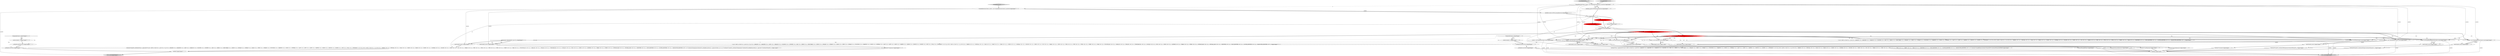 digraph {
24 [style = filled, label = "{setState(582)match(T__0)setState(583)query()setState(584)match(T__1)}@@@57@@@['1', '1', '0']", fillcolor = white, shape = ellipse image = "AAA0AAABBB1BBB"];
38 [style = filled, label = "setState(591)@@@7@@@['0', '1', '0']", fillcolor = red, shape = ellipse image = "AAA1AAABBB2BBB"];
51 [style = filled, label = "setState(328)@@@7@@@['0', '0', '1']", fillcolor = white, shape = ellipse image = "AAA0AAABBB3BBB"];
6 [style = filled, label = "enterOuterAlt(_localctx,7)@@@67@@@['1', '1', '0']", fillcolor = white, shape = ellipse image = "AAA0AAABBB1BBB"];
19 [style = filled, label = "{exitRule()}@@@91@@@['1', '1', '0']", fillcolor = white, shape = ellipse image = "AAA0AAABBB1BBB"];
27 [style = filled, label = "{setState(581)functionExpression()}@@@50@@@['1', '1', '0']", fillcolor = white, shape = ellipse image = "AAA0AAABBB1BBB"];
41 [style = filled, label = "(((_la) & ~0x3f) == 0 && ((1L << _la) & ((1L << T__0) | (1L << ANALYZE) | (1L << ANALYZED) | (1L << CAST) | (1L << CATALOGS) | (1L << COLUMNS) | (1L << CONVERT) | (1L << DAY) | (1L << DEBUG) | (1L << EXECUTABLE) | (1L << EXISTS) | (1L << EXPLAIN) | (1L << EXTRACT) | (1L << FALSE) | (1L << FIRST) | (1L << FORMAT) | (1L << FUNCTIONS) | (1L << GRAPHVIZ) | (1L << HOUR) | (1L << INTERVAL) | (1L << LAST) | (1L << LEFT) | (1L << LIMIT) | (1L << MAPPED) | (1L << MATCH) | (1L << MINUTE) | (1L << MONTH) | (1L << NOT) | (1L << NULL) | (1L << OPTIMIZED))) != 0) || ((((_la - 65)) & ~0x3f) == 0 && ((1L << (_la - 65)) & ((1L << (PARSED - 65)) | (1L << (PHYSICAL - 65)) | (1L << (PLAN - 65)) | (1L << (RIGHT - 65)) | (1L << (RLIKE - 65)) | (1L << (QUERY - 65)) | (1L << (SCHEMAS - 65)) | (1L << (SECOND - 65)) | (1L << (SHOW - 65)) | (1L << (SYS - 65)) | (1L << (TABLES - 65)) | (1L << (TEXT - 65)) | (1L << (TRUE - 65)) | (1L << (TYPE - 65)) | (1L << (TYPES - 65)) | (1L << (VERIFY - 65)) | (1L << (YEAR - 65)) | (1L << (FUNCTION_ESC - 65)) | (1L << (DATE_ESC - 65)) | (1L << (TIME_ESC - 65)) | (1L << (TIMESTAMP_ESC - 65)) | (1L << (GUID_ESC - 65)) | (1L << (PLUS - 65)) | (1L << (MINUS - 65)) | (1L << (ASTERISK - 65)) | (1L << (PARAM - 65)) | (1L << (STRING - 65)) | (1L << (INTEGER_VALUE - 65)) | (1L << (DECIMAL_VALUE - 65)) | (1L << (IDENTIFIER - 65)) | (1L << (DIGIT_IDENTIFIER - 65)) | (1L << (QUOTED_IDENTIFIER - 65)) | (1L << (BACKQUOTED_IDENTIFIER - 65)))) != 0)@@@16@@@['0', '0', '1']", fillcolor = white, shape = diamond image = "AAA0AAABBB3BBB"];
53 [style = filled, label = "GroupingExpressionsContext _localctx = new GroupingExpressionsContext(_ctx,getState())@@@3@@@['0', '0', '1']", fillcolor = white, shape = ellipse image = "AAA0AAABBB3BBB"];
46 [style = filled, label = "enterOuterAlt(_localctx,1)@@@10@@@['0', '0', '1']", fillcolor = white, shape = ellipse image = "AAA0AAABBB3BBB"];
1 [style = filled, label = "PrimaryExpressionContext _localctx = new PrimaryExpressionContext(_ctx,getState())@@@3@@@['1', '1', '0']", fillcolor = white, shape = ellipse image = "AAA0AAABBB1BBB"];
11 [style = filled, label = "enterOuterAlt(_localctx,5)@@@49@@@['1', '1', '0']", fillcolor = white, shape = ellipse image = "AAA0AAABBB1BBB"];
45 [style = filled, label = "getInterpreter().adaptivePredict(_input,38,_ctx)@@@9@@@['0', '0', '1']", fillcolor = white, shape = diamond image = "AAA0AAABBB3BBB"];
13 [style = filled, label = "enterRule(_localctx,60,RULE_primaryExpression)@@@4@@@['1', '1', '0']", fillcolor = white, shape = ellipse image = "AAA0AAABBB1BBB"];
49 [style = filled, label = "_errHandler.recover(this,re)@@@53@@@['0', '0', '1']", fillcolor = white, shape = ellipse image = "AAA0AAABBB3BBB"];
0 [style = filled, label = "_localctx = new ExtractContext(_localctx)@@@17@@@['1', '1', '0']", fillcolor = white, shape = ellipse image = "AAA0AAABBB1BBB"];
5 [style = filled, label = "enterOuterAlt(_localctx,6)@@@56@@@['1', '1', '0']", fillcolor = white, shape = ellipse image = "AAA0AAABBB1BBB"];
26 [style = filled, label = "_localctx = new ParenthesizedExpressionContext(_localctx)@@@73@@@['1', '1', '0']", fillcolor = white, shape = ellipse image = "AAA0AAABBB1BBB"];
15 [style = filled, label = "{setState(587)match(T__0)setState(588)expression()setState(589)match(T__1)}@@@75@@@['1', '1', '0']", fillcolor = white, shape = ellipse image = "AAA0AAABBB1BBB"];
28 [style = filled, label = "RecognitionException re@@@86@@@['1', '1', '0']", fillcolor = white, shape = diamond image = "AAA0AAABBB1BBB"];
4 [style = filled, label = "_localctx = new DereferenceContext(_localctx)@@@66@@@['1', '1', '0']", fillcolor = white, shape = ellipse image = "AAA0AAABBB1BBB"];
31 [style = filled, label = "getInterpreter().adaptivePredict(_input,77,_ctx)@@@9@@@['1', '0', '0']", fillcolor = red, shape = diamond image = "AAA1AAABBB1BBB"];
42 [style = filled, label = "{setState(327)expression()}@@@43@@@['0', '0', '1']", fillcolor = white, shape = ellipse image = "AAA0AAABBB3BBB"];
12 [style = filled, label = "enterOuterAlt(_localctx,8)@@@74@@@['1', '1', '0']", fillcolor = white, shape = ellipse image = "AAA0AAABBB1BBB"];
9 [style = filled, label = "_localctx = new SubqueryExpressionContext(_localctx)@@@55@@@['1', '1', '0']", fillcolor = white, shape = ellipse image = "AAA0AAABBB1BBB"];
56 [style = filled, label = "{exitRule()}@@@55@@@['0', '0', '1']", fillcolor = white, shape = ellipse image = "AAA0AAABBB3BBB"];
34 [style = filled, label = "{setState(573)extractExpression()}@@@19@@@['1', '1', '0']", fillcolor = white, shape = ellipse image = "AAA0AAABBB1BBB"];
17 [style = filled, label = "return _localctx@@@94@@@['1', '1', '0']", fillcolor = lightgray, shape = ellipse image = "AAA0AAABBB1BBB"];
44 [style = filled, label = "enterRule(_localctx,24,RULE_groupingExpressions)@@@4@@@['0', '0', '1']", fillcolor = white, shape = ellipse image = "AAA0AAABBB3BBB"];
21 [style = filled, label = "enterOuterAlt(_localctx,1)@@@11@@@['1', '1', '0']", fillcolor = white, shape = ellipse image = "AAA0AAABBB1BBB"];
47 [style = filled, label = "RecognitionException re@@@50@@@['0', '0', '1']", fillcolor = white, shape = diamond image = "AAA0AAABBB3BBB"];
7 [style = filled, label = "_localctx = new CastContext(_localctx)@@@10@@@['1', '1', '0']", fillcolor = white, shape = ellipse image = "AAA0AAABBB1BBB"];
37 [style = filled, label = "enterOuterAlt(_localctx,2)@@@18@@@['1', '1', '0']", fillcolor = white, shape = ellipse image = "AAA0AAABBB1BBB"];
2 [style = filled, label = "_localctx = new ConstantDefaultContext(_localctx)@@@24@@@['1', '1', '0']", fillcolor = white, shape = ellipse image = "AAA0AAABBB1BBB"];
3 [style = filled, label = "_errHandler.recover(this,re)@@@89@@@['1', '1', '0']", fillcolor = white, shape = ellipse image = "AAA0AAABBB1BBB"];
29 [style = filled, label = "setState(585)@@@7@@@['1', '0', '0']", fillcolor = red, shape = ellipse image = "AAA1AAABBB1BBB"];
55 [style = filled, label = "enterOuterAlt(_localctx,2)@@@42@@@['0', '0', '1']", fillcolor = white, shape = ellipse image = "AAA0AAABBB3BBB"];
35 [style = filled, label = "_localctx = new StarContext(_localctx)@@@31@@@['1', '1', '0']", fillcolor = white, shape = ellipse image = "AAA0AAABBB1BBB"];
18 [style = filled, label = "_errHandler.sync(this)@@@8@@@['1', '1', '1']", fillcolor = white, shape = ellipse image = "AAA0AAABBB1BBB"];
39 [style = filled, label = "primaryExpression['0', '1', '0']", fillcolor = lightgray, shape = diamond image = "AAA0AAABBB2BBB"];
50 [style = filled, label = "return _localctx@@@58@@@['0', '0', '1']", fillcolor = lightgray, shape = ellipse image = "AAA0AAABBB3BBB"];
23 [style = filled, label = "_localctx = new FunctionContext(_localctx)@@@48@@@['1', '1', '0']", fillcolor = white, shape = ellipse image = "AAA0AAABBB1BBB"];
8 [style = filled, label = "enterOuterAlt(_localctx,3)@@@25@@@['1', '1', '0']", fillcolor = white, shape = ellipse image = "AAA0AAABBB1BBB"];
43 [style = filled, label = "groupingExpressions['0', '0', '1']", fillcolor = lightgray, shape = diamond image = "AAA0AAABBB3BBB"];
54 [style = filled, label = "_errHandler.reportError(this,re)@@@52@@@['0', '0', '1']", fillcolor = white, shape = ellipse image = "AAA0AAABBB3BBB"];
16 [style = filled, label = "primaryExpression['1', '0', '0']", fillcolor = lightgray, shape = diamond image = "AAA0AAABBB1BBB"];
25 [style = filled, label = "_localctx.exception = re@@@87@@@['1', '1', '0']", fillcolor = white, shape = ellipse image = "AAA0AAABBB1BBB"];
22 [style = filled, label = "{setState(578)_la = _input.LA(1)if ((((_la) & ~0x3f) == 0 && ((1L << _la) & ((1L << ANALYZE) | (1L << ANALYZED) | (1L << CATALOGS) | (1L << COLUMNS) | (1L << DAY) | (1L << DEBUG) | (1L << EXECUTABLE) | (1L << EXPLAIN) | (1L << FIRST) | (1L << FORMAT) | (1L << FUNCTIONS) | (1L << GRAPHVIZ) | (1L << HOUR) | (1L << INTERVAL) | (1L << LAST) | (1L << LIMIT) | (1L << MAPPED) | (1L << MINUTE) | (1L << MONTH) | (1L << OPTIMIZED))) != 0) || ((((_la - 65)) & ~0x3f) == 0 && ((1L << (_la - 65)) & ((1L << (PARSED - 65)) | (1L << (PHYSICAL - 65)) | (1L << (PLAN - 65)) | (1L << (RLIKE - 65)) | (1L << (QUERY - 65)) | (1L << (SCHEMAS - 65)) | (1L << (SECOND - 65)) | (1L << (SHOW - 65)) | (1L << (SYS - 65)) | (1L << (TABLES - 65)) | (1L << (TEXT - 65)) | (1L << (TYPE - 65)) | (1L << (TYPES - 65)) | (1L << (VERIFY - 65)) | (1L << (YEAR - 65)) | (1L << (IDENTIFIER - 65)) | (1L << (DIGIT_IDENTIFIER - 65)) | (1L << (QUOTED_IDENTIFIER - 65)) | (1L << (BACKQUOTED_IDENTIFIER - 65)))) != 0)) {{setState(575)qualifiedName()setState(576)match(DOT)}}setState(580)match(ASTERISK)}@@@33@@@['1', '1', '0']", fillcolor = white, shape = ellipse image = "AAA0AAABBB1BBB"];
32 [style = filled, label = "{setState(586)qualifiedName()}@@@68@@@['1', '1', '0']", fillcolor = white, shape = ellipse image = "AAA0AAABBB1BBB"];
14 [style = filled, label = "{setState(572)castExpression()}@@@12@@@['1', '1', '0']", fillcolor = white, shape = ellipse image = "AAA0AAABBB1BBB"];
36 [style = filled, label = "_errHandler.reportError(this,re)@@@88@@@['1', '1', '0']", fillcolor = white, shape = ellipse image = "AAA0AAABBB1BBB"];
33 [style = filled, label = "int _la@@@5@@@['1', '1', '1']", fillcolor = white, shape = ellipse image = "AAA0AAABBB1BBB"];
20 [style = filled, label = "(((_la) & ~0x3f) == 0 && ((1L << _la) & ((1L << ANALYZE) | (1L << ANALYZED) | (1L << CATALOGS) | (1L << COLUMNS) | (1L << DAY) | (1L << DEBUG) | (1L << EXECUTABLE) | (1L << EXPLAIN) | (1L << FIRST) | (1L << FORMAT) | (1L << FUNCTIONS) | (1L << GRAPHVIZ) | (1L << HOUR) | (1L << INTERVAL) | (1L << LAST) | (1L << LIMIT) | (1L << MAPPED) | (1L << MINUTE) | (1L << MONTH) | (1L << OPTIMIZED))) != 0) || ((((_la - 65)) & ~0x3f) == 0 && ((1L << (_la - 65)) & ((1L << (PARSED - 65)) | (1L << (PHYSICAL - 65)) | (1L << (PLAN - 65)) | (1L << (RLIKE - 65)) | (1L << (QUERY - 65)) | (1L << (SCHEMAS - 65)) | (1L << (SECOND - 65)) | (1L << (SHOW - 65)) | (1L << (SYS - 65)) | (1L << (TABLES - 65)) | (1L << (TEXT - 65)) | (1L << (TYPE - 65)) | (1L << (TYPES - 65)) | (1L << (VERIFY - 65)) | (1L << (YEAR - 65)) | (1L << (IDENTIFIER - 65)) | (1L << (DIGIT_IDENTIFIER - 65)) | (1L << (QUOTED_IDENTIFIER - 65)) | (1L << (BACKQUOTED_IDENTIFIER - 65)))) != 0)@@@36@@@['1', '1', '0']", fillcolor = white, shape = diamond image = "AAA0AAABBB1BBB"];
30 [style = filled, label = "enterOuterAlt(_localctx,4)@@@32@@@['1', '1', '0']", fillcolor = white, shape = ellipse image = "AAA0AAABBB1BBB"];
48 [style = filled, label = "{setState(315)match(T__0)setState(324)_la = _input.LA(1)if ((((_la) & ~0x3f) == 0 && ((1L << _la) & ((1L << T__0) | (1L << ANALYZE) | (1L << ANALYZED) | (1L << CAST) | (1L << CATALOGS) | (1L << COLUMNS) | (1L << CONVERT) | (1L << DAY) | (1L << DEBUG) | (1L << EXECUTABLE) | (1L << EXISTS) | (1L << EXPLAIN) | (1L << EXTRACT) | (1L << FALSE) | (1L << FIRST) | (1L << FORMAT) | (1L << FUNCTIONS) | (1L << GRAPHVIZ) | (1L << HOUR) | (1L << INTERVAL) | (1L << LAST) | (1L << LEFT) | (1L << LIMIT) | (1L << MAPPED) | (1L << MATCH) | (1L << MINUTE) | (1L << MONTH) | (1L << NOT) | (1L << NULL) | (1L << OPTIMIZED))) != 0) || ((((_la - 65)) & ~0x3f) == 0 && ((1L << (_la - 65)) & ((1L << (PARSED - 65)) | (1L << (PHYSICAL - 65)) | (1L << (PLAN - 65)) | (1L << (RIGHT - 65)) | (1L << (RLIKE - 65)) | (1L << (QUERY - 65)) | (1L << (SCHEMAS - 65)) | (1L << (SECOND - 65)) | (1L << (SHOW - 65)) | (1L << (SYS - 65)) | (1L << (TABLES - 65)) | (1L << (TEXT - 65)) | (1L << (TRUE - 65)) | (1L << (TYPE - 65)) | (1L << (TYPES - 65)) | (1L << (VERIFY - 65)) | (1L << (YEAR - 65)) | (1L << (FUNCTION_ESC - 65)) | (1L << (DATE_ESC - 65)) | (1L << (TIME_ESC - 65)) | (1L << (TIMESTAMP_ESC - 65)) | (1L << (GUID_ESC - 65)) | (1L << (PLUS - 65)) | (1L << (MINUS - 65)) | (1L << (ASTERISK - 65)) | (1L << (PARAM - 65)) | (1L << (STRING - 65)) | (1L << (INTEGER_VALUE - 65)) | (1L << (DECIMAL_VALUE - 65)) | (1L << (IDENTIFIER - 65)) | (1L << (DIGIT_IDENTIFIER - 65)) | (1L << (QUOTED_IDENTIFIER - 65)) | (1L << (BACKQUOTED_IDENTIFIER - 65)))) != 0)) {{setState(316)expression()setState(321)_errHandler.sync(this)_la = _input.LA(1)while (_la == T__2) {{{setState(317)match(T__2)setState(318)expression()}}setState(323)_errHandler.sync(this)_la = _input.LA(1)}}}setState(326)match(T__1)}@@@11@@@['0', '0', '1']", fillcolor = white, shape = ellipse image = "AAA0AAABBB3BBB"];
52 [style = filled, label = "_localctx.exception = re@@@51@@@['0', '0', '1']", fillcolor = white, shape = ellipse image = "AAA0AAABBB3BBB"];
10 [style = filled, label = "{setState(574)constant()}@@@26@@@['1', '1', '0']", fillcolor = white, shape = ellipse image = "AAA0AAABBB1BBB"];
40 [style = filled, label = "getInterpreter().adaptivePredict(_input,79,_ctx)@@@9@@@['0', '1', '0']", fillcolor = red, shape = diamond image = "AAA1AAABBB2BBB"];
40->4 [style = bold, label=""];
40->2 [style = bold, label=""];
8->10 [style = bold, label=""];
2->8 [style = solid, label="_localctx"];
31->9 [style = bold, label=""];
10->19 [style = bold, label=""];
28->25 [style = dotted, label="true"];
40->5 [style = dotted, label="true"];
23->11 [style = solid, label="_localctx"];
53->44 [style = bold, label=""];
31->40 [style = dashed, label="0"];
2->17 [style = solid, label="_localctx"];
40->23 [style = dotted, label="true"];
46->48 [style = bold, label=""];
40->37 [style = dotted, label="true"];
1->13 [style = bold, label=""];
18->45 [style = bold, label=""];
40->23 [style = bold, label=""];
40->9 [style = dotted, label="true"];
31->7 [style = dotted, label="true"];
29->18 [style = bold, label=""];
47->52 [style = dotted, label="true"];
31->21 [style = dotted, label="true"];
26->12 [style = bold, label=""];
31->35 [style = bold, label=""];
3->19 [style = bold, label=""];
43->53 [style = bold, label=""];
9->5 [style = bold, label=""];
28->25 [style = bold, label=""];
40->26 [style = bold, label=""];
49->56 [style = bold, label=""];
27->19 [style = bold, label=""];
47->54 [style = dotted, label="true"];
31->9 [style = dotted, label="true"];
31->12 [style = dotted, label="true"];
1->53 [style = dashed, label="0"];
1->13 [style = solid, label="_localctx"];
6->32 [style = bold, label=""];
18->31 [style = bold, label=""];
4->17 [style = solid, label="_localctx"];
24->19 [style = bold, label=""];
1->2 [style = solid, label="_localctx"];
54->49 [style = bold, label=""];
53->55 [style = solid, label="_localctx"];
34->19 [style = bold, label=""];
40->26 [style = dotted, label="true"];
1->7 [style = solid, label="_localctx"];
25->36 [style = bold, label=""];
31->6 [style = dotted, label="true"];
40->0 [style = bold, label=""];
31->5 [style = dotted, label="true"];
40->6 [style = dotted, label="true"];
40->30 [style = dotted, label="true"];
31->4 [style = bold, label=""];
31->2 [style = bold, label=""];
28->36 [style = dotted, label="true"];
40->8 [style = dotted, label="true"];
53->44 [style = solid, label="_localctx"];
31->11 [style = dotted, label="true"];
40->2 [style = dotted, label="true"];
40->20 [style = dotted, label="true"];
40->35 [style = dotted, label="true"];
33->29 [style = bold, label=""];
47->49 [style = dotted, label="true"];
13->44 [style = dashed, label="0"];
31->30 [style = dotted, label="true"];
4->55 [style = dashed, label="0"];
38->18 [style = bold, label=""];
33->22 [style = solid, label="_la"];
0->37 [style = solid, label="_localctx"];
7->21 [style = solid, label="_localctx"];
1->23 [style = solid, label="_localctx"];
42->56 [style = bold, label=""];
31->23 [style = dotted, label="true"];
56->50 [style = bold, label=""];
51->18 [style = bold, label=""];
29->38 [style = dashed, label="0"];
29->51 [style = dashed, label="0"];
45->46 [style = bold, label=""];
1->0 [style = solid, label="_localctx"];
52->54 [style = bold, label=""];
9->5 [style = solid, label="_localctx"];
40->35 [style = bold, label=""];
1->9 [style = solid, label="_localctx"];
45->55 [style = bold, label=""];
22->19 [style = bold, label=""];
31->35 [style = dotted, label="true"];
1->35 [style = solid, label="_localctx"];
45->46 [style = dotted, label="true"];
1->26 [style = solid, label="_localctx"];
28->3 [style = dotted, label="true"];
31->0 [style = bold, label=""];
35->17 [style = solid, label="_localctx"];
18->40 [style = bold, label=""];
44->33 [style = bold, label=""];
40->4 [style = dotted, label="true"];
14->19 [style = bold, label=""];
40->9 [style = bold, label=""];
19->17 [style = bold, label=""];
32->19 [style = bold, label=""];
15->19 [style = bold, label=""];
55->42 [style = bold, label=""];
31->0 [style = dotted, label="true"];
0->17 [style = solid, label="_localctx"];
31->7 [style = bold, label=""];
45->41 [style = dotted, label="true"];
35->30 [style = solid, label="_localctx"];
31->8 [style = dotted, label="true"];
26->17 [style = solid, label="_localctx"];
31->26 [style = bold, label=""];
33->48 [style = solid, label="_la"];
7->46 [style = dashed, label="0"];
16->1 [style = bold, label=""];
5->24 [style = bold, label=""];
31->2 [style = dotted, label="true"];
39->1 [style = bold, label=""];
9->17 [style = solid, label="_localctx"];
23->11 [style = bold, label=""];
47->52 [style = bold, label=""];
35->30 [style = bold, label=""];
23->17 [style = solid, label="_localctx"];
53->50 [style = solid, label="_localctx"];
21->14 [style = bold, label=""];
30->22 [style = bold, label=""];
31->23 [style = bold, label=""];
48->56 [style = bold, label=""];
31->37 [style = dotted, label="true"];
0->37 [style = bold, label=""];
26->12 [style = solid, label="_localctx"];
4->6 [style = bold, label=""];
40->21 [style = dotted, label="true"];
12->15 [style = bold, label=""];
31->45 [style = dashed, label="0"];
40->0 [style = dotted, label="true"];
31->20 [style = dotted, label="true"];
1->4 [style = solid, label="_localctx"];
40->7 [style = bold, label=""];
33->51 [style = bold, label=""];
40->11 [style = dotted, label="true"];
31->26 [style = dotted, label="true"];
37->34 [style = bold, label=""];
40->12 [style = dotted, label="true"];
45->55 [style = dotted, label="true"];
40->7 [style = dotted, label="true"];
7->21 [style = bold, label=""];
33->38 [style = bold, label=""];
4->6 [style = solid, label="_localctx"];
13->33 [style = bold, label=""];
53->46 [style = solid, label="_localctx"];
31->4 [style = dotted, label="true"];
7->17 [style = solid, label="_localctx"];
2->8 [style = bold, label=""];
11->27 [style = bold, label=""];
36->3 [style = bold, label=""];
}
